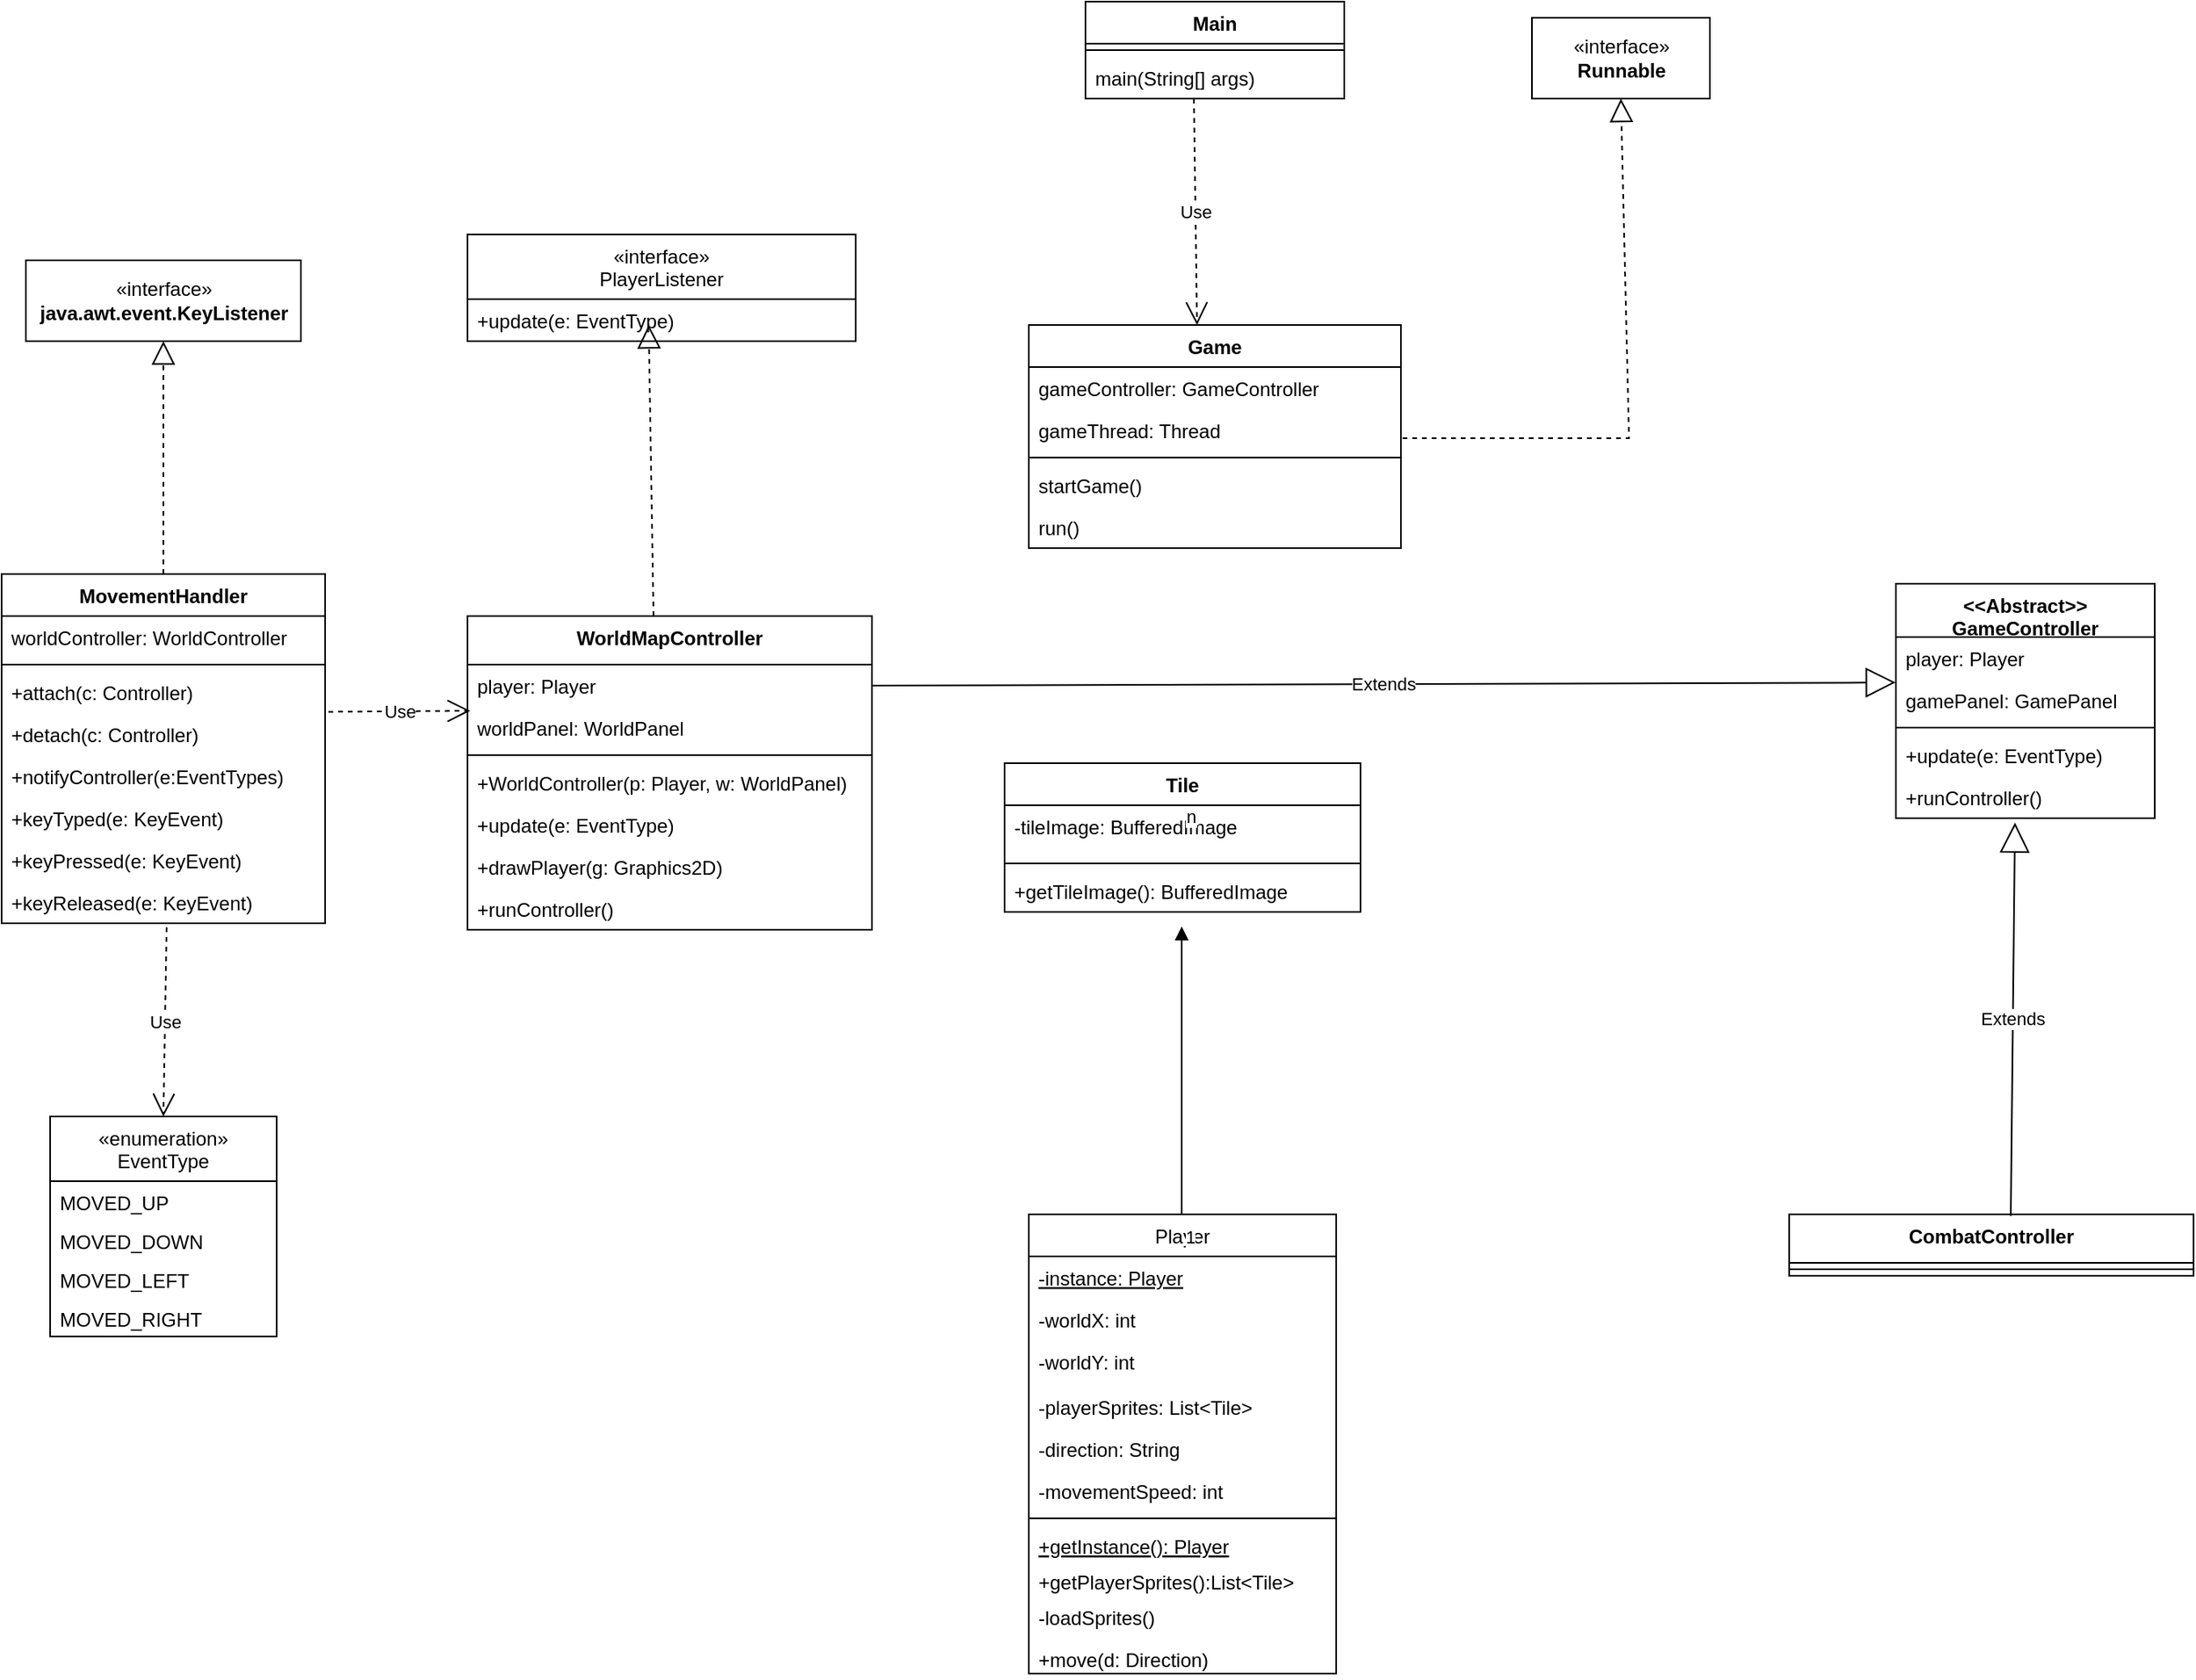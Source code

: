<mxfile version="20.3.0" type="device"><diagram id="eohbMDtSF3-cBigyVldR" name="Pagina-1"><mxGraphModel dx="3866" dy="721" grid="1" gridSize="20" guides="1" tooltips="1" connect="1" arrows="1" fold="1" page="1" pageScale="1" pageWidth="827" pageHeight="1169" math="0" shadow="0"><root><mxCell id="0"/><mxCell id="1" parent="0"/><mxCell id="uRFBdNXsAztlNJAXBcpH-1" value="«interface»&lt;br&gt;&lt;b&gt;Runnable&lt;/b&gt;" style="html=1;" parent="1" vertex="1"><mxGeometry x="-1474" y="90" width="110" height="50" as="geometry"/></mxCell><mxCell id="uRFBdNXsAztlNJAXBcpH-2" value="Main" style="swimlane;fontStyle=1;align=center;verticalAlign=top;childLayout=stackLayout;horizontal=1;startSize=26;horizontalStack=0;resizeParent=1;resizeParentMax=0;resizeLast=0;collapsible=1;marginBottom=0;" parent="1" vertex="1"><mxGeometry x="-1750" y="80" width="160" height="60" as="geometry"/></mxCell><mxCell id="uRFBdNXsAztlNJAXBcpH-4" value="" style="line;strokeWidth=1;fillColor=none;align=left;verticalAlign=middle;spacingTop=-1;spacingLeft=3;spacingRight=3;rotatable=0;labelPosition=right;points=[];portConstraint=eastwest;strokeColor=inherit;" parent="uRFBdNXsAztlNJAXBcpH-2" vertex="1"><mxGeometry y="26" width="160" height="8" as="geometry"/></mxCell><mxCell id="uRFBdNXsAztlNJAXBcpH-5" value="main(String[] args)" style="text;strokeColor=none;fillColor=none;align=left;verticalAlign=top;spacingLeft=4;spacingRight=4;overflow=hidden;rotatable=0;points=[[0,0.5],[1,0.5]];portConstraint=eastwest;" parent="uRFBdNXsAztlNJAXBcpH-2" vertex="1"><mxGeometry y="34" width="160" height="26" as="geometry"/></mxCell><mxCell id="uRFBdNXsAztlNJAXBcpH-6" value="Game" style="swimlane;fontStyle=1;align=center;verticalAlign=top;childLayout=stackLayout;horizontal=1;startSize=26;horizontalStack=0;resizeParent=1;resizeParentMax=0;resizeLast=0;collapsible=1;marginBottom=0;" parent="1" vertex="1"><mxGeometry x="-1785" y="280" width="230" height="138" as="geometry"/></mxCell><mxCell id="uRFBdNXsAztlNJAXBcpH-7" value="gameController: GameController" style="text;strokeColor=none;fillColor=none;align=left;verticalAlign=top;spacingLeft=4;spacingRight=4;overflow=hidden;rotatable=0;points=[[0,0.5],[1,0.5]];portConstraint=eastwest;" parent="uRFBdNXsAztlNJAXBcpH-6" vertex="1"><mxGeometry y="26" width="230" height="26" as="geometry"/></mxCell><mxCell id="uRFBdNXsAztlNJAXBcpH-11" value="gameThread: Thread" style="text;strokeColor=none;fillColor=none;align=left;verticalAlign=top;spacingLeft=4;spacingRight=4;overflow=hidden;rotatable=0;points=[[0,0.5],[1,0.5]];portConstraint=eastwest;" parent="uRFBdNXsAztlNJAXBcpH-6" vertex="1"><mxGeometry y="52" width="230" height="26" as="geometry"/></mxCell><mxCell id="uRFBdNXsAztlNJAXBcpH-8" value="" style="line;strokeWidth=1;fillColor=none;align=left;verticalAlign=middle;spacingTop=-1;spacingLeft=3;spacingRight=3;rotatable=0;labelPosition=right;points=[];portConstraint=eastwest;strokeColor=inherit;" parent="uRFBdNXsAztlNJAXBcpH-6" vertex="1"><mxGeometry y="78" width="230" height="8" as="geometry"/></mxCell><mxCell id="uRFBdNXsAztlNJAXBcpH-9" value="startGame()" style="text;strokeColor=none;fillColor=none;align=left;verticalAlign=top;spacingLeft=4;spacingRight=4;overflow=hidden;rotatable=0;points=[[0,0.5],[1,0.5]];portConstraint=eastwest;" parent="uRFBdNXsAztlNJAXBcpH-6" vertex="1"><mxGeometry y="86" width="230" height="26" as="geometry"/></mxCell><mxCell id="uRFBdNXsAztlNJAXBcpH-10" value="run()" style="text;strokeColor=none;fillColor=none;align=left;verticalAlign=top;spacingLeft=4;spacingRight=4;overflow=hidden;rotatable=0;points=[[0,0.5],[1,0.5]];portConstraint=eastwest;" parent="uRFBdNXsAztlNJAXBcpH-6" vertex="1"><mxGeometry y="112" width="230" height="26" as="geometry"/></mxCell><mxCell id="uRFBdNXsAztlNJAXBcpH-12" value="Use" style="endArrow=open;endSize=12;dashed=1;html=1;rounded=0;exitX=0.419;exitY=1;exitDx=0;exitDy=0;exitPerimeter=0;entryX=0.452;entryY=0;entryDx=0;entryDy=0;entryPerimeter=0;" parent="1" source="uRFBdNXsAztlNJAXBcpH-5" target="uRFBdNXsAztlNJAXBcpH-6" edge="1"><mxGeometry width="160" relative="1" as="geometry"><mxPoint x="-1754" y="160" as="sourcePoint"/><mxPoint x="-1594" y="160" as="targetPoint"/></mxGeometry></mxCell><mxCell id="uRFBdNXsAztlNJAXBcpH-13" value="" style="endArrow=block;dashed=1;endFill=0;endSize=12;html=1;rounded=0;entryX=0.5;entryY=1;entryDx=0;entryDy=0;" parent="1" target="uRFBdNXsAztlNJAXBcpH-1" edge="1"><mxGeometry width="160" relative="1" as="geometry"><mxPoint x="-1554" y="350" as="sourcePoint"/><mxPoint x="-1394" y="350" as="targetPoint"/><Array as="points"><mxPoint x="-1414" y="350"/></Array></mxGeometry></mxCell><mxCell id="uRFBdNXsAztlNJAXBcpH-61" value="Player" style="swimlane;fontStyle=0;childLayout=stackLayout;horizontal=1;startSize=26;fillColor=none;horizontalStack=0;resizeParent=1;resizeParentMax=0;resizeLast=0;collapsible=1;marginBottom=0;" parent="1" vertex="1"><mxGeometry x="-1785" y="830" width="190" height="284" as="geometry"/></mxCell><mxCell id="uRFBdNXsAztlNJAXBcpH-62" value="-instance: Player&#10;" style="text;strokeColor=none;fillColor=none;align=left;verticalAlign=top;spacingLeft=4;spacingRight=4;overflow=hidden;rotatable=0;points=[[0,0.5],[1,0.5]];portConstraint=eastwest;fontStyle=4" parent="uRFBdNXsAztlNJAXBcpH-61" vertex="1"><mxGeometry y="26" width="190" height="26" as="geometry"/></mxCell><mxCell id="uRFBdNXsAztlNJAXBcpH-63" value="-worldX: int&#10;" style="text;strokeColor=none;fillColor=none;align=left;verticalAlign=top;spacingLeft=4;spacingRight=4;overflow=hidden;rotatable=0;points=[[0,0.5],[1,0.5]];portConstraint=eastwest;" parent="uRFBdNXsAztlNJAXBcpH-61" vertex="1"><mxGeometry y="52" width="190" height="26" as="geometry"/></mxCell><mxCell id="uRFBdNXsAztlNJAXBcpH-64" value="-worldY: int" style="text;strokeColor=none;fillColor=none;align=left;verticalAlign=top;spacingLeft=4;spacingRight=4;overflow=hidden;rotatable=0;points=[[0,0.5],[1,0.5]];portConstraint=eastwest;" parent="uRFBdNXsAztlNJAXBcpH-61" vertex="1"><mxGeometry y="78" width="190" height="28" as="geometry"/></mxCell><mxCell id="uRFBdNXsAztlNJAXBcpH-65" value="-playerSprites: List&lt;Tile&gt;" style="text;strokeColor=none;fillColor=none;align=left;verticalAlign=top;spacingLeft=4;spacingRight=4;overflow=hidden;rotatable=0;points=[[0,0.5],[1,0.5]];portConstraint=eastwest;" parent="uRFBdNXsAztlNJAXBcpH-61" vertex="1"><mxGeometry y="106" width="190" height="26" as="geometry"/></mxCell><mxCell id="uRFBdNXsAztlNJAXBcpH-66" value="-direction: String" style="text;strokeColor=none;fillColor=none;align=left;verticalAlign=top;spacingLeft=4;spacingRight=4;overflow=hidden;rotatable=0;points=[[0,0.5],[1,0.5]];portConstraint=eastwest;" parent="uRFBdNXsAztlNJAXBcpH-61" vertex="1"><mxGeometry y="132" width="190" height="26" as="geometry"/></mxCell><mxCell id="uRFBdNXsAztlNJAXBcpH-67" value="-movementSpeed: int" style="text;strokeColor=none;fillColor=none;align=left;verticalAlign=top;spacingLeft=4;spacingRight=4;overflow=hidden;rotatable=0;points=[[0,0.5],[1,0.5]];portConstraint=eastwest;" parent="uRFBdNXsAztlNJAXBcpH-61" vertex="1"><mxGeometry y="158" width="190" height="26" as="geometry"/></mxCell><mxCell id="uRFBdNXsAztlNJAXBcpH-68" value="" style="line;strokeWidth=1;fillColor=none;align=left;verticalAlign=middle;spacingTop=-1;spacingLeft=3;spacingRight=3;rotatable=0;labelPosition=right;points=[];portConstraint=eastwest;strokeColor=inherit;" parent="uRFBdNXsAztlNJAXBcpH-61" vertex="1"><mxGeometry y="184" width="190" height="8" as="geometry"/></mxCell><mxCell id="uRFBdNXsAztlNJAXBcpH-69" value="+getInstance(): Player" style="text;strokeColor=none;fillColor=none;align=left;verticalAlign=top;spacingLeft=4;spacingRight=4;overflow=hidden;rotatable=0;points=[[0,0.5],[1,0.5]];portConstraint=eastwest;fontStyle=4" parent="uRFBdNXsAztlNJAXBcpH-61" vertex="1"><mxGeometry y="192" width="190" height="22" as="geometry"/></mxCell><mxCell id="uRFBdNXsAztlNJAXBcpH-70" value="+getPlayerSprites():List&lt;Tile&gt;&#10;" style="text;strokeColor=none;fillColor=none;align=left;verticalAlign=top;spacingLeft=4;spacingRight=4;overflow=hidden;rotatable=0;points=[[0,0.5],[1,0.5]];portConstraint=eastwest;" parent="uRFBdNXsAztlNJAXBcpH-61" vertex="1"><mxGeometry y="214" width="190" height="22" as="geometry"/></mxCell><mxCell id="uRFBdNXsAztlNJAXBcpH-71" value="-loadSprites()" style="text;strokeColor=none;fillColor=none;align=left;verticalAlign=top;spacingLeft=4;spacingRight=4;overflow=hidden;rotatable=0;points=[[0,0.5],[1,0.5]];portConstraint=eastwest;" parent="uRFBdNXsAztlNJAXBcpH-61" vertex="1"><mxGeometry y="236" width="190" height="26" as="geometry"/></mxCell><mxCell id="uRFBdNXsAztlNJAXBcpH-72" value="+move(d: Direction)&#10;" style="text;strokeColor=none;fillColor=none;align=left;verticalAlign=top;spacingLeft=4;spacingRight=4;overflow=hidden;rotatable=0;points=[[0,0.5],[1,0.5]];portConstraint=eastwest;" parent="uRFBdNXsAztlNJAXBcpH-61" vertex="1"><mxGeometry y="262" width="190" height="22" as="geometry"/></mxCell><mxCell id="uRFBdNXsAztlNJAXBcpH-73" value="Tile&#10;" style="swimlane;fontStyle=1;align=center;verticalAlign=top;childLayout=stackLayout;horizontal=1;startSize=26;horizontalStack=0;resizeParent=1;resizeParentMax=0;resizeLast=0;collapsible=1;marginBottom=0;" parent="1" vertex="1"><mxGeometry x="-1800" y="551" width="220" height="92" as="geometry"/></mxCell><mxCell id="uRFBdNXsAztlNJAXBcpH-74" value="-tileImage: BufferedImage&#10;" style="text;strokeColor=none;fillColor=none;align=left;verticalAlign=top;spacingLeft=4;spacingRight=4;overflow=hidden;rotatable=0;points=[[0,0.5],[1,0.5]];portConstraint=eastwest;" parent="uRFBdNXsAztlNJAXBcpH-73" vertex="1"><mxGeometry y="26" width="220" height="32" as="geometry"/></mxCell><mxCell id="uRFBdNXsAztlNJAXBcpH-75" value="" style="line;strokeWidth=1;fillColor=none;align=left;verticalAlign=middle;spacingTop=-1;spacingLeft=3;spacingRight=3;rotatable=0;labelPosition=right;points=[];portConstraint=eastwest;strokeColor=inherit;" parent="uRFBdNXsAztlNJAXBcpH-73" vertex="1"><mxGeometry y="58" width="220" height="8" as="geometry"/></mxCell><mxCell id="uRFBdNXsAztlNJAXBcpH-76" value="+getTileImage(): BufferedImage" style="text;strokeColor=none;fillColor=none;align=left;verticalAlign=top;spacingLeft=4;spacingRight=4;overflow=hidden;rotatable=0;points=[[0,0.5],[1,0.5]];portConstraint=eastwest;" parent="uRFBdNXsAztlNJAXBcpH-73" vertex="1"><mxGeometry y="66" width="220" height="26" as="geometry"/></mxCell><mxCell id="uRFBdNXsAztlNJAXBcpH-77" value="«interface»&lt;br&gt;&lt;b&gt;java.awt.event.KeyListener&lt;br&gt;&lt;/b&gt;" style="html=1;" parent="1" vertex="1"><mxGeometry x="-2405" y="240" width="170" height="50" as="geometry"/></mxCell><mxCell id="uRFBdNXsAztlNJAXBcpH-78" value="" style="endArrow=block;dashed=1;endFill=0;endSize=12;html=1;rounded=0;exitX=0.5;exitY=0;exitDx=0;exitDy=0;entryX=0.5;entryY=1;entryDx=0;entryDy=0;" parent="1" source="uRFBdNXsAztlNJAXBcpH-79" target="uRFBdNXsAztlNJAXBcpH-77" edge="1"><mxGeometry width="160" relative="1" as="geometry"><mxPoint x="-2623.8" y="368.544" as="sourcePoint"/><mxPoint x="-2429" y="420" as="targetPoint"/></mxGeometry></mxCell><mxCell id="uRFBdNXsAztlNJAXBcpH-79" value="MovementHandler" style="swimlane;fontStyle=1;align=center;verticalAlign=top;childLayout=stackLayout;horizontal=1;startSize=26;horizontalStack=0;resizeParent=1;resizeParentMax=0;resizeLast=0;collapsible=1;marginBottom=0;" parent="1" vertex="1"><mxGeometry x="-2420" y="434" width="200" height="216" as="geometry"/></mxCell><mxCell id="uRFBdNXsAztlNJAXBcpH-80" value="worldController: WorldController" style="text;strokeColor=none;fillColor=none;align=left;verticalAlign=top;spacingLeft=4;spacingRight=4;overflow=hidden;rotatable=0;points=[[0,0.5],[1,0.5]];portConstraint=eastwest;" parent="uRFBdNXsAztlNJAXBcpH-79" vertex="1"><mxGeometry y="26" width="200" height="26" as="geometry"/></mxCell><mxCell id="uRFBdNXsAztlNJAXBcpH-81" value="" style="line;strokeWidth=1;fillColor=none;align=left;verticalAlign=middle;spacingTop=-1;spacingLeft=3;spacingRight=3;rotatable=0;labelPosition=right;points=[];portConstraint=eastwest;strokeColor=inherit;" parent="uRFBdNXsAztlNJAXBcpH-79" vertex="1"><mxGeometry y="52" width="200" height="8" as="geometry"/></mxCell><mxCell id="uRFBdNXsAztlNJAXBcpH-82" value="+attach(c: Controller)" style="text;strokeColor=none;fillColor=none;align=left;verticalAlign=top;spacingLeft=4;spacingRight=4;overflow=hidden;rotatable=0;points=[[0,0.5],[1,0.5]];portConstraint=eastwest;" parent="uRFBdNXsAztlNJAXBcpH-79" vertex="1"><mxGeometry y="60" width="200" height="26" as="geometry"/></mxCell><mxCell id="uRFBdNXsAztlNJAXBcpH-83" value="+detach(c: Controller)" style="text;strokeColor=none;fillColor=none;align=left;verticalAlign=top;spacingLeft=4;spacingRight=4;overflow=hidden;rotatable=0;points=[[0,0.5],[1,0.5]];portConstraint=eastwest;" parent="uRFBdNXsAztlNJAXBcpH-79" vertex="1"><mxGeometry y="86" width="200" height="26" as="geometry"/></mxCell><mxCell id="uRFBdNXsAztlNJAXBcpH-84" value="+notifyController(e:EventTypes)" style="text;strokeColor=none;fillColor=none;align=left;verticalAlign=top;spacingLeft=4;spacingRight=4;overflow=hidden;rotatable=0;points=[[0,0.5],[1,0.5]];portConstraint=eastwest;" parent="uRFBdNXsAztlNJAXBcpH-79" vertex="1"><mxGeometry y="112" width="200" height="26" as="geometry"/></mxCell><mxCell id="uRFBdNXsAztlNJAXBcpH-85" value="+keyTyped(e: KeyEvent)" style="text;strokeColor=none;fillColor=none;align=left;verticalAlign=top;spacingLeft=4;spacingRight=4;overflow=hidden;rotatable=0;points=[[0,0.5],[1,0.5]];portConstraint=eastwest;" parent="uRFBdNXsAztlNJAXBcpH-79" vertex="1"><mxGeometry y="138" width="200" height="26" as="geometry"/></mxCell><mxCell id="uRFBdNXsAztlNJAXBcpH-86" value="+keyPressed(e: KeyEvent)" style="text;strokeColor=none;fillColor=none;align=left;verticalAlign=top;spacingLeft=4;spacingRight=4;overflow=hidden;rotatable=0;points=[[0,0.5],[1,0.5]];portConstraint=eastwest;" parent="uRFBdNXsAztlNJAXBcpH-79" vertex="1"><mxGeometry y="164" width="200" height="26" as="geometry"/></mxCell><mxCell id="uRFBdNXsAztlNJAXBcpH-87" value="+keyReleased(e: KeyEvent)" style="text;strokeColor=none;fillColor=none;align=left;verticalAlign=top;spacingLeft=4;spacingRight=4;overflow=hidden;rotatable=0;points=[[0,0.5],[1,0.5]];portConstraint=eastwest;" parent="uRFBdNXsAztlNJAXBcpH-79" vertex="1"><mxGeometry y="190" width="200" height="26" as="geometry"/></mxCell><mxCell id="uRFBdNXsAztlNJAXBcpH-88" value="WorldMapController" style="swimlane;fontStyle=1;align=center;verticalAlign=top;childLayout=stackLayout;horizontal=1;startSize=30;horizontalStack=0;resizeParent=1;resizeParentMax=0;resizeLast=0;collapsible=1;marginBottom=0;" parent="1" vertex="1"><mxGeometry x="-2132" y="460" width="250" height="194" as="geometry"/></mxCell><mxCell id="uRFBdNXsAztlNJAXBcpH-89" value="player: Player" style="text;strokeColor=none;fillColor=none;align=left;verticalAlign=top;spacingLeft=4;spacingRight=4;overflow=hidden;rotatable=0;points=[[0,0.5],[1,0.5]];portConstraint=eastwest;" parent="uRFBdNXsAztlNJAXBcpH-88" vertex="1"><mxGeometry y="30" width="250" height="26" as="geometry"/></mxCell><mxCell id="uRFBdNXsAztlNJAXBcpH-90" value="worldPanel: WorldPanel" style="text;strokeColor=none;fillColor=none;align=left;verticalAlign=top;spacingLeft=4;spacingRight=4;overflow=hidden;rotatable=0;points=[[0,0.5],[1,0.5]];portConstraint=eastwest;" parent="uRFBdNXsAztlNJAXBcpH-88" vertex="1"><mxGeometry y="56" width="250" height="26" as="geometry"/></mxCell><mxCell id="uRFBdNXsAztlNJAXBcpH-92" value="" style="line;strokeWidth=1;fillColor=none;align=left;verticalAlign=middle;spacingTop=-1;spacingLeft=3;spacingRight=3;rotatable=0;labelPosition=right;points=[];portConstraint=eastwest;strokeColor=inherit;" parent="uRFBdNXsAztlNJAXBcpH-88" vertex="1"><mxGeometry y="82" width="250" height="8" as="geometry"/></mxCell><mxCell id="uRFBdNXsAztlNJAXBcpH-93" value="+WorldController(p: Player, w: WorldPanel)&#10;" style="text;strokeColor=none;fillColor=none;align=left;verticalAlign=top;spacingLeft=4;spacingRight=4;overflow=hidden;rotatable=0;points=[[0,0.5],[1,0.5]];portConstraint=eastwest;" parent="uRFBdNXsAztlNJAXBcpH-88" vertex="1"><mxGeometry y="90" width="250" height="26" as="geometry"/></mxCell><mxCell id="uRFBdNXsAztlNJAXBcpH-91" value="+update(e: EventType)" style="text;strokeColor=none;fillColor=none;align=left;verticalAlign=top;spacingLeft=4;spacingRight=4;overflow=hidden;rotatable=0;points=[[0,0.5],[1,0.5]];portConstraint=eastwest;" parent="uRFBdNXsAztlNJAXBcpH-88" vertex="1"><mxGeometry y="116" width="250" height="26" as="geometry"/></mxCell><mxCell id="bOMZ3jWxsJNp0SDpwJwA-3" value="+drawPlayer(g: Graphics2D)" style="text;strokeColor=none;fillColor=none;align=left;verticalAlign=top;spacingLeft=4;spacingRight=4;overflow=hidden;rotatable=0;points=[[0,0.5],[1,0.5]];portConstraint=eastwest;" vertex="1" parent="uRFBdNXsAztlNJAXBcpH-88"><mxGeometry y="142" width="250" height="26" as="geometry"/></mxCell><mxCell id="uRFBdNXsAztlNJAXBcpH-127" value="+runController()" style="text;strokeColor=none;fillColor=none;align=left;verticalAlign=top;spacingLeft=4;spacingRight=4;overflow=hidden;rotatable=0;points=[[0,0.5],[1,0.5]];portConstraint=eastwest;" parent="uRFBdNXsAztlNJAXBcpH-88" vertex="1"><mxGeometry y="168" width="250" height="26" as="geometry"/></mxCell><mxCell id="uRFBdNXsAztlNJAXBcpH-95" value="«enumeration»&#10;EventType" style="swimlane;fontStyle=0;childLayout=stackLayout;horizontal=1;startSize=40;fillColor=none;horizontalStack=0;resizeParent=1;resizeParentMax=0;resizeLast=0;collapsible=1;marginBottom=0;" parent="1" vertex="1"><mxGeometry x="-2390" y="769.5" width="140" height="136" as="geometry"><mxRectangle x="660" y="50" width="120" height="40" as="alternateBounds"/></mxGeometry></mxCell><mxCell id="uRFBdNXsAztlNJAXBcpH-96" value="MOVED_UP&#10;" style="text;strokeColor=none;fillColor=none;align=left;verticalAlign=top;spacingLeft=4;spacingRight=4;overflow=hidden;rotatable=0;points=[[0,0.5],[1,0.5]];portConstraint=eastwest;" parent="uRFBdNXsAztlNJAXBcpH-95" vertex="1"><mxGeometry y="40" width="140" height="24" as="geometry"/></mxCell><mxCell id="uRFBdNXsAztlNJAXBcpH-97" value="MOVED_DOWN&#10;" style="text;strokeColor=none;fillColor=none;align=left;verticalAlign=top;spacingLeft=4;spacingRight=4;overflow=hidden;rotatable=0;points=[[0,0.5],[1,0.5]];portConstraint=eastwest;" parent="uRFBdNXsAztlNJAXBcpH-95" vertex="1"><mxGeometry y="64" width="140" height="24" as="geometry"/></mxCell><mxCell id="uRFBdNXsAztlNJAXBcpH-98" value="MOVED_LEFT&#10;" style="text;strokeColor=none;fillColor=none;align=left;verticalAlign=top;spacingLeft=4;spacingRight=4;overflow=hidden;rotatable=0;points=[[0,0.5],[1,0.5]];portConstraint=eastwest;" parent="uRFBdNXsAztlNJAXBcpH-95" vertex="1"><mxGeometry y="88" width="140" height="24" as="geometry"/></mxCell><mxCell id="uRFBdNXsAztlNJAXBcpH-99" value="MOVED_RIGHT" style="text;strokeColor=none;fillColor=none;align=left;verticalAlign=top;spacingLeft=4;spacingRight=4;overflow=hidden;rotatable=0;points=[[0,0.5],[1,0.5]];portConstraint=eastwest;" parent="uRFBdNXsAztlNJAXBcpH-95" vertex="1"><mxGeometry y="112" width="140" height="24" as="geometry"/></mxCell><mxCell id="uRFBdNXsAztlNJAXBcpH-100" value="«interface»&#10;PlayerListener" style="swimlane;fontStyle=0;childLayout=stackLayout;horizontal=1;startSize=40;fillColor=none;horizontalStack=0;resizeParent=1;resizeParentMax=0;resizeLast=0;collapsible=1;marginBottom=0;" parent="1" vertex="1"><mxGeometry x="-2132" y="224" width="240" height="66" as="geometry"/></mxCell><mxCell id="uRFBdNXsAztlNJAXBcpH-101" value="+update(e: EventType)" style="text;strokeColor=none;fillColor=none;align=left;verticalAlign=top;spacingLeft=4;spacingRight=4;overflow=hidden;rotatable=0;points=[[0,0.5],[1,0.5]];portConstraint=eastwest;" parent="uRFBdNXsAztlNJAXBcpH-100" vertex="1"><mxGeometry y="40" width="240" height="26" as="geometry"/></mxCell><mxCell id="uRFBdNXsAztlNJAXBcpH-102" value="" style="endArrow=block;dashed=1;endFill=0;endSize=12;html=1;rounded=0;exitX=0.5;exitY=0;exitDx=0;exitDy=0;" parent="1" edge="1"><mxGeometry width="160" relative="1" as="geometry"><mxPoint x="-2017" y="460" as="sourcePoint"/><mxPoint x="-2020" y="280" as="targetPoint"/><Array as="points"/></mxGeometry></mxCell><mxCell id="uRFBdNXsAztlNJAXBcpH-103" value="" style="endArrow=block;endFill=1;html=1;edgeStyle=orthogonalEdgeStyle;align=left;verticalAlign=top;rounded=0;" parent="1" edge="1"><mxGeometry x="-1" relative="1" as="geometry"><mxPoint x="-1690.5" y="830" as="sourcePoint"/><mxPoint x="-1690.5" y="652" as="targetPoint"/></mxGeometry></mxCell><mxCell id="uRFBdNXsAztlNJAXBcpH-104" value="1" style="edgeLabel;resizable=0;html=1;align=left;verticalAlign=bottom;" parent="uRFBdNXsAztlNJAXBcpH-103" connectable="0" vertex="1"><mxGeometry x="-1" relative="1" as="geometry"><mxPoint y="22" as="offset"/></mxGeometry></mxCell><mxCell id="uRFBdNXsAztlNJAXBcpH-105" value="n" style="edgeLabel;html=1;align=center;verticalAlign=middle;resizable=0;points=[];" parent="uRFBdNXsAztlNJAXBcpH-103" vertex="1" connectable="0"><mxGeometry x="0.898" y="-3" relative="1" as="geometry"><mxPoint x="2" y="-77" as="offset"/></mxGeometry></mxCell><mxCell id="uRFBdNXsAztlNJAXBcpH-106" value="Use" style="endArrow=open;endSize=12;dashed=1;html=1;rounded=0;entryX=0.007;entryY=0.099;entryDx=0;entryDy=0;entryPerimeter=0;" parent="1" target="uRFBdNXsAztlNJAXBcpH-90" edge="1"><mxGeometry width="160" relative="1" as="geometry"><mxPoint x="-2218" y="519.23" as="sourcePoint"/><mxPoint x="-2058" y="519.23" as="targetPoint"/></mxGeometry></mxCell><mxCell id="uRFBdNXsAztlNJAXBcpH-107" value="Use" style="endArrow=open;endSize=12;dashed=1;html=1;rounded=0;entryX=0.5;entryY=0;entryDx=0;entryDy=0;exitX=0.51;exitY=1.096;exitDx=0;exitDy=0;exitPerimeter=0;" parent="1" source="uRFBdNXsAztlNJAXBcpH-87" target="uRFBdNXsAztlNJAXBcpH-95" edge="1"><mxGeometry width="160" relative="1" as="geometry"><mxPoint x="-2322.75" y="684.16" as="sourcePoint"/><mxPoint x="-2250" y="683.504" as="targetPoint"/></mxGeometry></mxCell><mxCell id="uRFBdNXsAztlNJAXBcpH-108" value="&lt;&lt;Abstract&gt;&gt;&#10;GameController" style="swimlane;fontStyle=1;align=center;verticalAlign=top;childLayout=stackLayout;horizontal=1;startSize=33;horizontalStack=0;resizeParent=1;resizeParentMax=0;resizeLast=0;collapsible=1;marginBottom=0;" parent="1" vertex="1"><mxGeometry x="-1249" y="440" width="160" height="145" as="geometry"/></mxCell><mxCell id="uRFBdNXsAztlNJAXBcpH-109" value="player: Player" style="text;strokeColor=none;fillColor=none;align=left;verticalAlign=top;spacingLeft=4;spacingRight=4;overflow=hidden;rotatable=0;points=[[0,0.5],[1,0.5]];portConstraint=eastwest;" parent="uRFBdNXsAztlNJAXBcpH-108" vertex="1"><mxGeometry y="33" width="160" height="26" as="geometry"/></mxCell><mxCell id="uRFBdNXsAztlNJAXBcpH-113" value="gamePanel: GamePanel" style="text;strokeColor=none;fillColor=none;align=left;verticalAlign=top;spacingLeft=4;spacingRight=4;overflow=hidden;rotatable=0;points=[[0,0.5],[1,0.5]];portConstraint=eastwest;" parent="uRFBdNXsAztlNJAXBcpH-108" vertex="1"><mxGeometry y="59" width="160" height="26" as="geometry"/></mxCell><mxCell id="uRFBdNXsAztlNJAXBcpH-110" value="" style="line;strokeWidth=1;fillColor=none;align=left;verticalAlign=middle;spacingTop=-1;spacingLeft=3;spacingRight=3;rotatable=0;labelPosition=right;points=[];portConstraint=eastwest;strokeColor=inherit;" parent="uRFBdNXsAztlNJAXBcpH-108" vertex="1"><mxGeometry y="85" width="160" height="8" as="geometry"/></mxCell><mxCell id="uRFBdNXsAztlNJAXBcpH-111" value="+update(e: EventType)" style="text;strokeColor=none;fillColor=none;align=left;verticalAlign=top;spacingLeft=4;spacingRight=4;overflow=hidden;rotatable=0;points=[[0,0.5],[1,0.5]];portConstraint=eastwest;" parent="uRFBdNXsAztlNJAXBcpH-108" vertex="1"><mxGeometry y="93" width="160" height="26" as="geometry"/></mxCell><mxCell id="uRFBdNXsAztlNJAXBcpH-126" value="+runController()" style="text;strokeColor=none;fillColor=none;align=left;verticalAlign=top;spacingLeft=4;spacingRight=4;overflow=hidden;rotatable=0;points=[[0,0.5],[1,0.5]];portConstraint=eastwest;" parent="uRFBdNXsAztlNJAXBcpH-108" vertex="1"><mxGeometry y="119" width="160" height="26" as="geometry"/></mxCell><mxCell id="uRFBdNXsAztlNJAXBcpH-114" value="CombatController" style="swimlane;fontStyle=1;align=center;verticalAlign=top;childLayout=stackLayout;horizontal=1;startSize=30;horizontalStack=0;resizeParent=1;resizeParentMax=0;resizeLast=0;collapsible=1;marginBottom=0;" parent="1" vertex="1"><mxGeometry x="-1315" y="830" width="250" height="38" as="geometry"/></mxCell><mxCell id="uRFBdNXsAztlNJAXBcpH-118" value="" style="line;strokeWidth=1;fillColor=none;align=left;verticalAlign=middle;spacingTop=-1;spacingLeft=3;spacingRight=3;rotatable=0;labelPosition=right;points=[];portConstraint=eastwest;strokeColor=inherit;" parent="uRFBdNXsAztlNJAXBcpH-114" vertex="1"><mxGeometry y="30" width="250" height="8" as="geometry"/></mxCell><mxCell id="uRFBdNXsAztlNJAXBcpH-121" value="Extends" style="endArrow=block;endSize=16;endFill=0;html=1;rounded=0;exitX=1;exitY=0.5;exitDx=0;exitDy=0;entryX=-0.001;entryY=1.081;entryDx=0;entryDy=0;entryPerimeter=0;" parent="1" source="uRFBdNXsAztlNJAXBcpH-89" target="uRFBdNXsAztlNJAXBcpH-109" edge="1"><mxGeometry width="160" relative="1" as="geometry"><mxPoint x="-1850" y="600" as="sourcePoint"/><mxPoint x="-1710" y="590" as="targetPoint"/></mxGeometry></mxCell><mxCell id="uRFBdNXsAztlNJAXBcpH-122" value="Extends" style="endArrow=block;endSize=16;endFill=0;html=1;rounded=0;exitX=0.548;exitY=0.026;exitDx=0;exitDy=0;entryX=0.46;entryY=1.106;entryDx=0;entryDy=0;entryPerimeter=0;exitPerimeter=0;" parent="1" source="uRFBdNXsAztlNJAXBcpH-114" target="uRFBdNXsAztlNJAXBcpH-126" edge="1"><mxGeometry width="160" relative="1" as="geometry"><mxPoint x="-1635" y="630.574" as="sourcePoint"/><mxPoint x="-1429" y="600" as="targetPoint"/></mxGeometry></mxCell></root></mxGraphModel></diagram></mxfile>